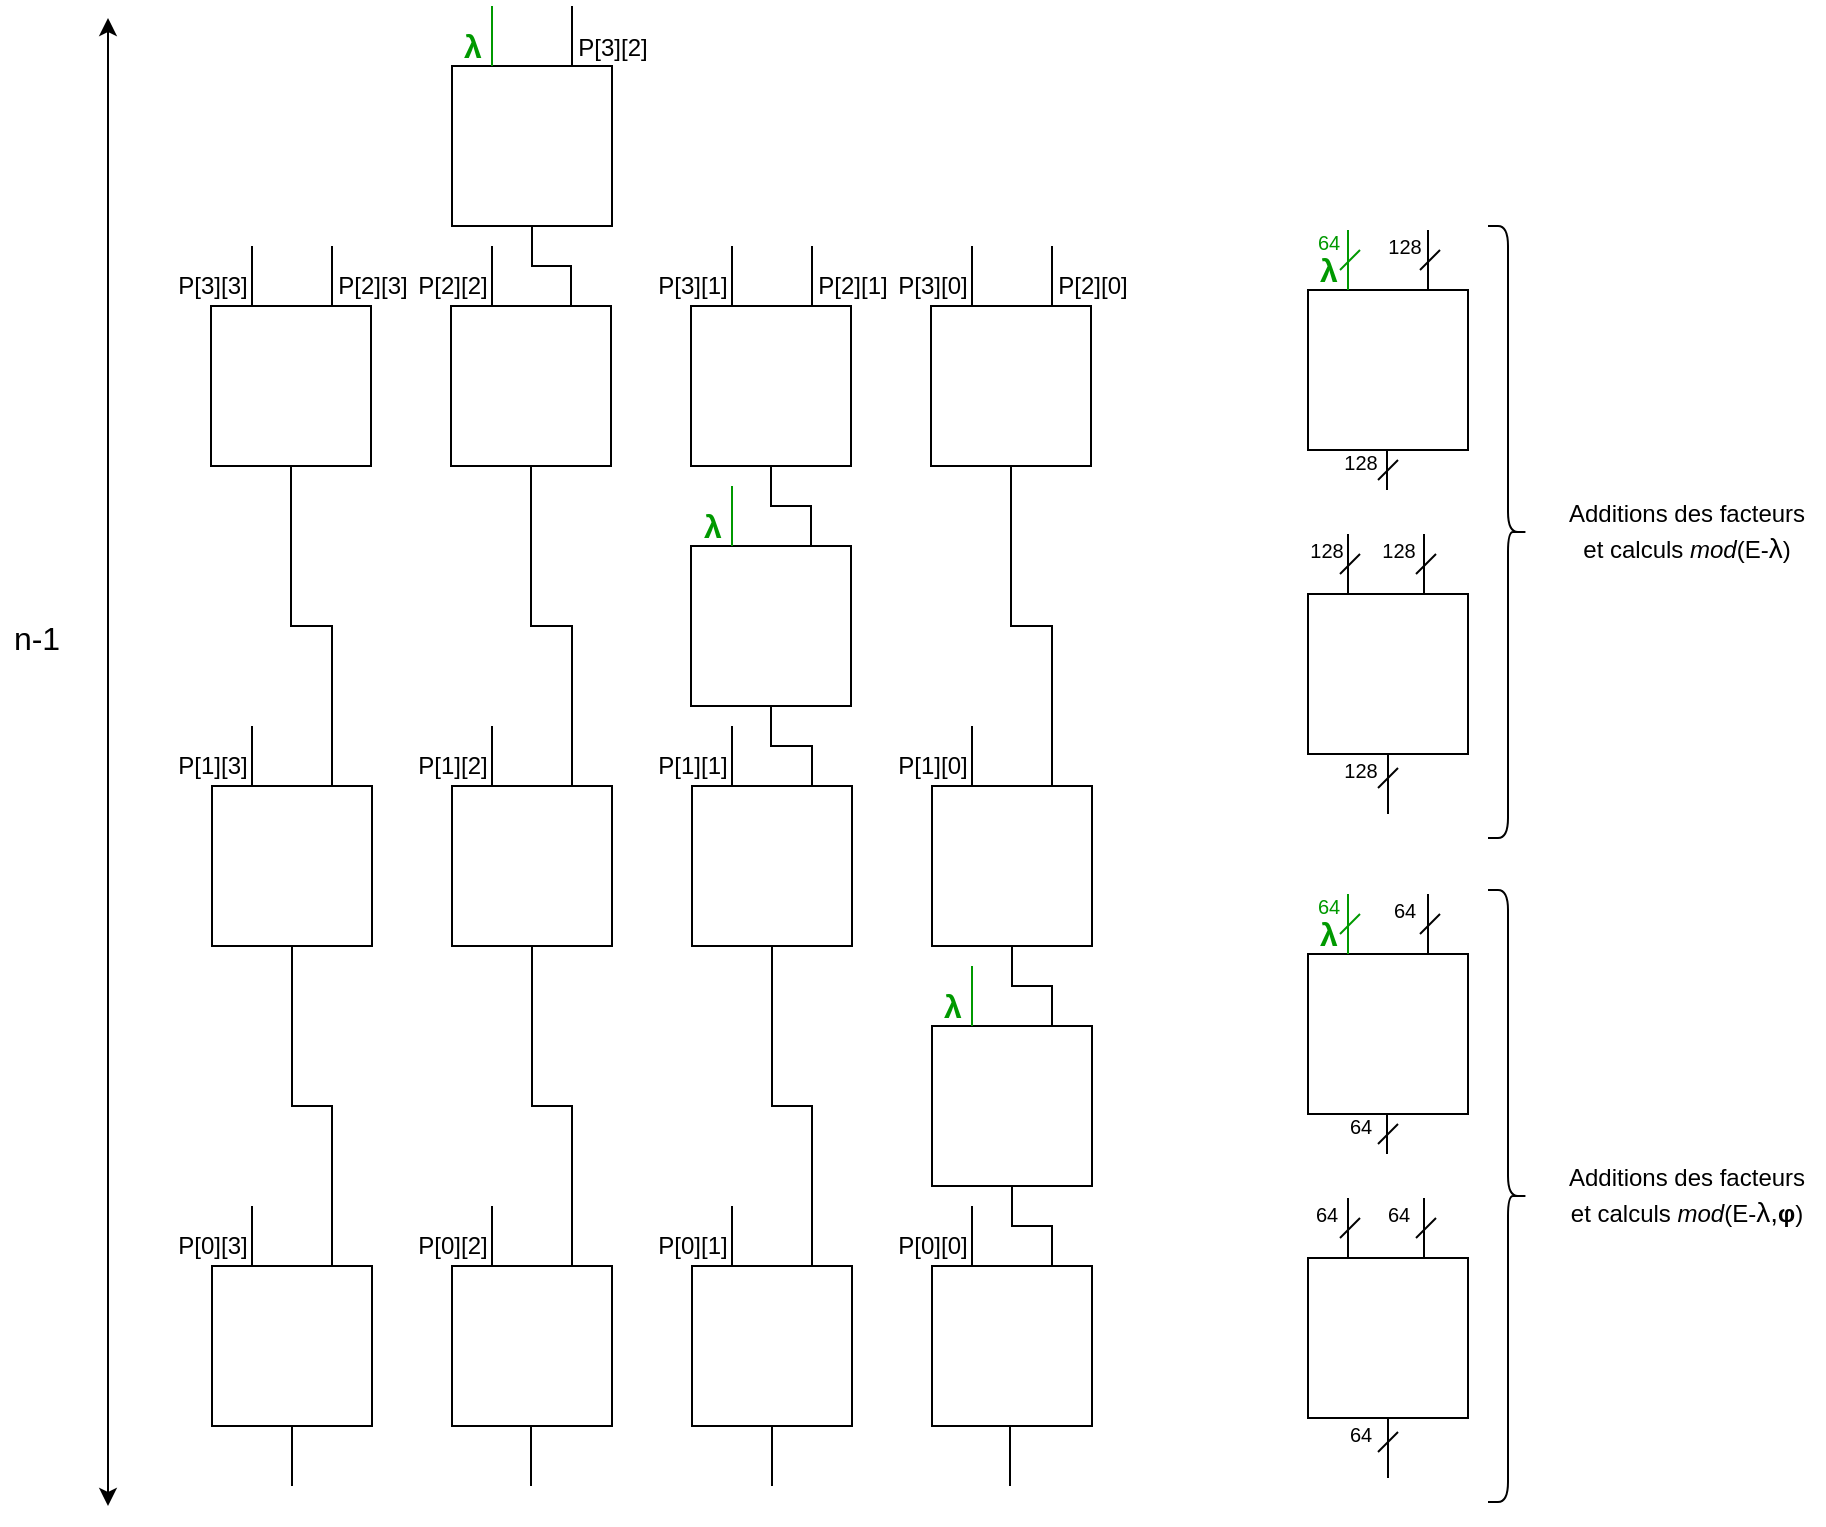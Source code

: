 <mxfile version="14.5.1" type="device"><diagram id="av5Ha-mon9Q_pLoylCA-" name="Page-1"><mxGraphModel dx="1422" dy="791" grid="1" gridSize="10" guides="1" tooltips="1" connect="1" arrows="1" fold="1" page="1" pageScale="1" pageWidth="1654" pageHeight="2336" math="0" shadow="0"><root><mxCell id="0"/><mxCell id="1" parent="0"/><mxCell id="rrMPpW5nwYs5AqvW_Qin-1" style="edgeStyle=orthogonalEdgeStyle;rounded=0;orthogonalLoop=1;jettySize=auto;html=1;exitX=0.5;exitY=1;exitDx=0;exitDy=0;entryX=0.75;entryY=0;entryDx=0;entryDy=0;endArrow=none;endFill=0;strokeColor=#000000;" edge="1" parent="1" source="rrMPpW5nwYs5AqvW_Qin-2" target="rrMPpW5nwYs5AqvW_Qin-10"><mxGeometry relative="1" as="geometry"/></mxCell><mxCell id="rrMPpW5nwYs5AqvW_Qin-2" value="" style="rounded=0;whiteSpace=wrap;html=1;" vertex="1" parent="1"><mxGeometry x="339.5" y="1200" width="80" height="80" as="geometry"/></mxCell><mxCell id="rrMPpW5nwYs5AqvW_Qin-3" style="edgeStyle=orthogonalEdgeStyle;rounded=0;orthogonalLoop=1;jettySize=auto;html=1;exitX=0.5;exitY=1;exitDx=0;exitDy=0;entryX=0.75;entryY=0;entryDx=0;entryDy=0;endArrow=none;endFill=0;strokeColor=#000000;" edge="1" parent="1" source="rrMPpW5nwYs5AqvW_Qin-4" target="rrMPpW5nwYs5AqvW_Qin-12"><mxGeometry relative="1" as="geometry"/></mxCell><mxCell id="rrMPpW5nwYs5AqvW_Qin-4" value="" style="rounded=0;whiteSpace=wrap;html=1;" vertex="1" parent="1"><mxGeometry x="459.5" y="1200" width="80" height="80" as="geometry"/></mxCell><mxCell id="rrMPpW5nwYs5AqvW_Qin-5" style="edgeStyle=orthogonalEdgeStyle;rounded=0;orthogonalLoop=1;jettySize=auto;html=1;exitX=0.5;exitY=1;exitDx=0;exitDy=0;entryX=0.75;entryY=0;entryDx=0;entryDy=0;endArrow=none;endFill=0;strokeColor=#000000;" edge="1" parent="1" source="rrMPpW5nwYs5AqvW_Qin-6" target="rrMPpW5nwYs5AqvW_Qin-25"><mxGeometry relative="1" as="geometry"/></mxCell><mxCell id="rrMPpW5nwYs5AqvW_Qin-6" value="" style="rounded=0;whiteSpace=wrap;html=1;" vertex="1" parent="1"><mxGeometry x="579.5" y="1200" width="80" height="80" as="geometry"/></mxCell><mxCell id="rrMPpW5nwYs5AqvW_Qin-7" style="edgeStyle=orthogonalEdgeStyle;rounded=0;orthogonalLoop=1;jettySize=auto;html=1;exitX=0.5;exitY=1;exitDx=0;exitDy=0;entryX=0.75;entryY=0;entryDx=0;entryDy=0;endArrow=none;endFill=0;strokeColor=#000000;" edge="1" parent="1" source="rrMPpW5nwYs5AqvW_Qin-8" target="rrMPpW5nwYs5AqvW_Qin-16"><mxGeometry relative="1" as="geometry"/></mxCell><mxCell id="rrMPpW5nwYs5AqvW_Qin-8" value="" style="rounded=0;whiteSpace=wrap;html=1;" vertex="1" parent="1"><mxGeometry x="699.5" y="1200" width="80" height="80" as="geometry"/></mxCell><mxCell id="rrMPpW5nwYs5AqvW_Qin-9" style="edgeStyle=orthogonalEdgeStyle;rounded=0;orthogonalLoop=1;jettySize=auto;html=1;exitX=0.5;exitY=1;exitDx=0;exitDy=0;entryX=0.75;entryY=0;entryDx=0;entryDy=0;endArrow=none;endFill=0;strokeColor=#000000;" edge="1" parent="1" source="rrMPpW5nwYs5AqvW_Qin-10" target="rrMPpW5nwYs5AqvW_Qin-18"><mxGeometry relative="1" as="geometry"/></mxCell><mxCell id="rrMPpW5nwYs5AqvW_Qin-10" value="" style="rounded=0;whiteSpace=wrap;html=1;" vertex="1" parent="1"><mxGeometry x="340" y="1440" width="80" height="80" as="geometry"/></mxCell><mxCell id="rrMPpW5nwYs5AqvW_Qin-11" style="edgeStyle=orthogonalEdgeStyle;rounded=0;orthogonalLoop=1;jettySize=auto;html=1;exitX=0.5;exitY=1;exitDx=0;exitDy=0;entryX=0.75;entryY=0;entryDx=0;entryDy=0;endArrow=none;endFill=0;strokeColor=#000000;" edge="1" parent="1" source="rrMPpW5nwYs5AqvW_Qin-12" target="rrMPpW5nwYs5AqvW_Qin-19"><mxGeometry relative="1" as="geometry"/></mxCell><mxCell id="rrMPpW5nwYs5AqvW_Qin-12" value="" style="rounded=0;whiteSpace=wrap;html=1;" vertex="1" parent="1"><mxGeometry x="460" y="1440" width="80" height="80" as="geometry"/></mxCell><mxCell id="rrMPpW5nwYs5AqvW_Qin-13" style="edgeStyle=orthogonalEdgeStyle;rounded=0;orthogonalLoop=1;jettySize=auto;html=1;exitX=0.5;exitY=1;exitDx=0;exitDy=0;entryX=0.75;entryY=0;entryDx=0;entryDy=0;endArrow=none;endFill=0;strokeColor=#000000;" edge="1" parent="1" source="rrMPpW5nwYs5AqvW_Qin-14" target="rrMPpW5nwYs5AqvW_Qin-20"><mxGeometry relative="1" as="geometry"/></mxCell><mxCell id="rrMPpW5nwYs5AqvW_Qin-14" value="" style="rounded=0;whiteSpace=wrap;html=1;" vertex="1" parent="1"><mxGeometry x="580" y="1440" width="80" height="80" as="geometry"/></mxCell><mxCell id="rrMPpW5nwYs5AqvW_Qin-15" style="edgeStyle=orthogonalEdgeStyle;rounded=0;orthogonalLoop=1;jettySize=auto;html=1;exitX=0.5;exitY=1;exitDx=0;exitDy=0;entryX=0.75;entryY=0;entryDx=0;entryDy=0;endArrow=none;endFill=0;strokeColor=#000000;" edge="1" parent="1" source="rrMPpW5nwYs5AqvW_Qin-16" target="rrMPpW5nwYs5AqvW_Qin-27"><mxGeometry relative="1" as="geometry"/></mxCell><mxCell id="rrMPpW5nwYs5AqvW_Qin-16" value="" style="rounded=0;whiteSpace=wrap;html=1;" vertex="1" parent="1"><mxGeometry x="700" y="1440" width="80" height="80" as="geometry"/></mxCell><mxCell id="rrMPpW5nwYs5AqvW_Qin-17" style="edgeStyle=orthogonalEdgeStyle;rounded=0;orthogonalLoop=1;jettySize=auto;html=1;exitX=0.5;exitY=1;exitDx=0;exitDy=0;endArrow=none;endFill=0;" edge="1" parent="1" source="rrMPpW5nwYs5AqvW_Qin-18"><mxGeometry relative="1" as="geometry"><mxPoint x="380" y="1790" as="targetPoint"/></mxGeometry></mxCell><mxCell id="rrMPpW5nwYs5AqvW_Qin-18" value="" style="rounded=0;whiteSpace=wrap;html=1;" vertex="1" parent="1"><mxGeometry x="340" y="1680" width="80" height="80" as="geometry"/></mxCell><mxCell id="rrMPpW5nwYs5AqvW_Qin-19" value="" style="rounded=0;whiteSpace=wrap;html=1;" vertex="1" parent="1"><mxGeometry x="460" y="1680" width="80" height="80" as="geometry"/></mxCell><mxCell id="rrMPpW5nwYs5AqvW_Qin-20" value="" style="rounded=0;whiteSpace=wrap;html=1;" vertex="1" parent="1"><mxGeometry x="580" y="1680" width="80" height="80" as="geometry"/></mxCell><mxCell id="rrMPpW5nwYs5AqvW_Qin-21" value="" style="rounded=0;whiteSpace=wrap;html=1;" vertex="1" parent="1"><mxGeometry x="700" y="1680" width="80" height="80" as="geometry"/></mxCell><mxCell id="rrMPpW5nwYs5AqvW_Qin-22" style="edgeStyle=orthogonalEdgeStyle;rounded=0;orthogonalLoop=1;jettySize=auto;html=1;exitX=0.5;exitY=1;exitDx=0;exitDy=0;entryX=0.75;entryY=0;entryDx=0;entryDy=0;endArrow=none;endFill=0;strokeColor=#000000;" edge="1" parent="1" source="rrMPpW5nwYs5AqvW_Qin-23" target="rrMPpW5nwYs5AqvW_Qin-4"><mxGeometry relative="1" as="geometry"/></mxCell><mxCell id="rrMPpW5nwYs5AqvW_Qin-23" value="" style="rounded=0;whiteSpace=wrap;html=1;" vertex="1" parent="1"><mxGeometry x="460" y="1080" width="80" height="80" as="geometry"/></mxCell><mxCell id="rrMPpW5nwYs5AqvW_Qin-24" style="edgeStyle=orthogonalEdgeStyle;rounded=0;orthogonalLoop=1;jettySize=auto;html=1;exitX=0.5;exitY=1;exitDx=0;exitDy=0;entryX=0.75;entryY=0;entryDx=0;entryDy=0;endArrow=none;endFill=0;strokeColor=#000000;" edge="1" parent="1" source="rrMPpW5nwYs5AqvW_Qin-25" target="rrMPpW5nwYs5AqvW_Qin-14"><mxGeometry relative="1" as="geometry"/></mxCell><mxCell id="rrMPpW5nwYs5AqvW_Qin-25" value="" style="rounded=0;whiteSpace=wrap;html=1;" vertex="1" parent="1"><mxGeometry x="579.5" y="1320" width="80" height="80" as="geometry"/></mxCell><mxCell id="rrMPpW5nwYs5AqvW_Qin-26" style="edgeStyle=orthogonalEdgeStyle;rounded=0;orthogonalLoop=1;jettySize=auto;html=1;exitX=0.5;exitY=1;exitDx=0;exitDy=0;entryX=0.75;entryY=0;entryDx=0;entryDy=0;endArrow=none;endFill=0;strokeColor=#000000;" edge="1" parent="1" source="rrMPpW5nwYs5AqvW_Qin-27" target="rrMPpW5nwYs5AqvW_Qin-21"><mxGeometry relative="1" as="geometry"/></mxCell><mxCell id="rrMPpW5nwYs5AqvW_Qin-27" value="" style="rounded=0;whiteSpace=wrap;html=1;" vertex="1" parent="1"><mxGeometry x="700" y="1560" width="80" height="80" as="geometry"/></mxCell><mxCell id="rrMPpW5nwYs5AqvW_Qin-28" value="" style="shape=image;html=1;verticalAlign=top;verticalLabelPosition=bottom;labelBackgroundColor=#ffffff;imageAspect=0;aspect=fixed;image=https://cdn4.iconfinder.com/data/icons/wirecons-free-vector-icons/32/add-128.png;strokeColor=#000000;" vertex="1" parent="1"><mxGeometry x="360" y="1220" width="40" height="40" as="geometry"/></mxCell><mxCell id="rrMPpW5nwYs5AqvW_Qin-29" value="" style="shape=image;html=1;verticalAlign=top;verticalLabelPosition=bottom;labelBackgroundColor=#ffffff;imageAspect=0;aspect=fixed;image=https://cdn4.iconfinder.com/data/icons/wirecons-free-vector-icons/32/add-128.png;strokeColor=#000000;" vertex="1" parent="1"><mxGeometry x="479.5" y="1220" width="40" height="40" as="geometry"/></mxCell><mxCell id="rrMPpW5nwYs5AqvW_Qin-30" value="" style="shape=image;html=1;verticalAlign=top;verticalLabelPosition=bottom;labelBackgroundColor=#ffffff;imageAspect=0;aspect=fixed;image=https://cdn4.iconfinder.com/data/icons/wirecons-free-vector-icons/32/add-128.png;strokeColor=#000000;" vertex="1" parent="1"><mxGeometry x="599.5" y="1220" width="40" height="40" as="geometry"/></mxCell><mxCell id="rrMPpW5nwYs5AqvW_Qin-31" value="" style="shape=image;html=1;verticalAlign=top;verticalLabelPosition=bottom;labelBackgroundColor=#ffffff;imageAspect=0;aspect=fixed;image=https://cdn4.iconfinder.com/data/icons/wirecons-free-vector-icons/32/add-128.png;strokeColor=#000000;" vertex="1" parent="1"><mxGeometry x="719.5" y="1220" width="40" height="40" as="geometry"/></mxCell><mxCell id="rrMPpW5nwYs5AqvW_Qin-32" value="" style="shape=image;html=1;verticalAlign=top;verticalLabelPosition=bottom;labelBackgroundColor=#ffffff;imageAspect=0;aspect=fixed;image=https://cdn4.iconfinder.com/data/icons/wirecons-free-vector-icons/32/add-128.png;strokeColor=#000000;" vertex="1" parent="1"><mxGeometry x="360.5" y="1460" width="40" height="40" as="geometry"/></mxCell><mxCell id="rrMPpW5nwYs5AqvW_Qin-33" value="" style="shape=image;html=1;verticalAlign=top;verticalLabelPosition=bottom;labelBackgroundColor=#ffffff;imageAspect=0;aspect=fixed;image=https://cdn4.iconfinder.com/data/icons/wirecons-free-vector-icons/32/add-128.png;strokeColor=#000000;" vertex="1" parent="1"><mxGeometry x="480" y="1460" width="40" height="40" as="geometry"/></mxCell><mxCell id="rrMPpW5nwYs5AqvW_Qin-34" value="" style="shape=image;html=1;verticalAlign=top;verticalLabelPosition=bottom;labelBackgroundColor=#ffffff;imageAspect=0;aspect=fixed;image=https://cdn4.iconfinder.com/data/icons/wirecons-free-vector-icons/32/add-128.png;strokeColor=#000000;" vertex="1" parent="1"><mxGeometry x="600" y="1460" width="40" height="40" as="geometry"/></mxCell><mxCell id="rrMPpW5nwYs5AqvW_Qin-35" value="" style="shape=image;html=1;verticalAlign=top;verticalLabelPosition=bottom;labelBackgroundColor=#ffffff;imageAspect=0;aspect=fixed;image=https://cdn4.iconfinder.com/data/icons/wirecons-free-vector-icons/32/add-128.png;strokeColor=#000000;" vertex="1" parent="1"><mxGeometry x="720" y="1460" width="40" height="40" as="geometry"/></mxCell><mxCell id="rrMPpW5nwYs5AqvW_Qin-36" value="" style="shape=image;html=1;verticalAlign=top;verticalLabelPosition=bottom;labelBackgroundColor=#ffffff;imageAspect=0;aspect=fixed;image=https://cdn4.iconfinder.com/data/icons/wirecons-free-vector-icons/32/add-128.png;strokeColor=#000000;" vertex="1" parent="1"><mxGeometry x="360" y="1700" width="40" height="40" as="geometry"/></mxCell><mxCell id="rrMPpW5nwYs5AqvW_Qin-37" value="" style="shape=image;html=1;verticalAlign=top;verticalLabelPosition=bottom;labelBackgroundColor=#ffffff;imageAspect=0;aspect=fixed;image=https://cdn4.iconfinder.com/data/icons/wirecons-free-vector-icons/32/add-128.png;strokeColor=#000000;" vertex="1" parent="1"><mxGeometry x="479.5" y="1700" width="40" height="40" as="geometry"/></mxCell><mxCell id="rrMPpW5nwYs5AqvW_Qin-38" value="" style="shape=image;html=1;verticalAlign=top;verticalLabelPosition=bottom;labelBackgroundColor=#ffffff;imageAspect=0;aspect=fixed;image=https://cdn4.iconfinder.com/data/icons/wirecons-free-vector-icons/32/add-128.png;strokeColor=#000000;" vertex="1" parent="1"><mxGeometry x="599.5" y="1700" width="40" height="40" as="geometry"/></mxCell><mxCell id="rrMPpW5nwYs5AqvW_Qin-39" value="" style="shape=image;html=1;verticalAlign=top;verticalLabelPosition=bottom;labelBackgroundColor=#ffffff;imageAspect=0;aspect=fixed;image=https://cdn4.iconfinder.com/data/icons/wirecons-free-vector-icons/32/add-128.png;strokeColor=#000000;" vertex="1" parent="1"><mxGeometry x="719.5" y="1700" width="40" height="40" as="geometry"/></mxCell><mxCell id="rrMPpW5nwYs5AqvW_Qin-40" value="" style="shape=image;html=1;verticalAlign=top;verticalLabelPosition=bottom;labelBackgroundColor=#ffffff;imageAspect=0;aspect=fixed;image=https://cdn2.iconfinder.com/data/icons/font-awesome/1792/asterisk-128.png;strokeColor=#000000;" vertex="1" parent="1"><mxGeometry x="480" y="1100" width="40" height="40" as="geometry"/></mxCell><mxCell id="rrMPpW5nwYs5AqvW_Qin-41" value="" style="shape=image;html=1;verticalAlign=top;verticalLabelPosition=bottom;labelBackgroundColor=#ffffff;imageAspect=0;aspect=fixed;image=https://cdn2.iconfinder.com/data/icons/font-awesome/1792/asterisk-128.png;strokeColor=#000000;" vertex="1" parent="1"><mxGeometry x="600" y="1340" width="40" height="40" as="geometry"/></mxCell><mxCell id="rrMPpW5nwYs5AqvW_Qin-42" value="" style="shape=image;html=1;verticalAlign=top;verticalLabelPosition=bottom;labelBackgroundColor=#ffffff;imageAspect=0;aspect=fixed;image=https://cdn2.iconfinder.com/data/icons/font-awesome/1792/asterisk-128.png;strokeColor=#000000;" vertex="1" parent="1"><mxGeometry x="720" y="1580" width="40" height="40" as="geometry"/></mxCell><mxCell id="rrMPpW5nwYs5AqvW_Qin-43" style="edgeStyle=orthogonalEdgeStyle;rounded=0;orthogonalLoop=1;jettySize=auto;html=1;exitX=0.5;exitY=0;exitDx=0;exitDy=0;endArrow=none;endFill=0;strokeColor=#000000;" edge="1" parent="1"><mxGeometry x="360" y="1170" as="geometry"><mxPoint x="360" y="1170" as="targetPoint"/><mxPoint x="360" y="1200" as="sourcePoint"/></mxGeometry></mxCell><mxCell id="rrMPpW5nwYs5AqvW_Qin-44" style="edgeStyle=orthogonalEdgeStyle;rounded=0;orthogonalLoop=1;jettySize=auto;html=1;exitX=0.5;exitY=0;exitDx=0;exitDy=0;endArrow=none;endFill=0;strokeColor=#000000;" edge="1" parent="1"><mxGeometry x="360" y="1170" as="geometry"><mxPoint x="480" y="1170" as="targetPoint"/><mxPoint x="480" y="1200" as="sourcePoint"/></mxGeometry></mxCell><mxCell id="rrMPpW5nwYs5AqvW_Qin-45" style="edgeStyle=orthogonalEdgeStyle;rounded=0;orthogonalLoop=1;jettySize=auto;html=1;exitX=0.5;exitY=0;exitDx=0;exitDy=0;endArrow=none;endFill=0;strokeColor=#000000;" edge="1" parent="1"><mxGeometry x="360" y="1170" as="geometry"><mxPoint x="600" y="1170" as="targetPoint"/><mxPoint x="600" y="1200" as="sourcePoint"/></mxGeometry></mxCell><mxCell id="rrMPpW5nwYs5AqvW_Qin-46" style="edgeStyle=orthogonalEdgeStyle;rounded=0;orthogonalLoop=1;jettySize=auto;html=1;exitX=0.5;exitY=0;exitDx=0;exitDy=0;endArrow=none;endFill=0;strokeColor=#000000;" edge="1" parent="1"><mxGeometry x="360" y="1170" as="geometry"><mxPoint x="720" y="1170" as="targetPoint"/><mxPoint x="720" y="1200" as="sourcePoint"/></mxGeometry></mxCell><mxCell id="rrMPpW5nwYs5AqvW_Qin-47" style="edgeStyle=orthogonalEdgeStyle;rounded=0;orthogonalLoop=1;jettySize=auto;html=1;exitX=0.5;exitY=0;exitDx=0;exitDy=0;endArrow=none;endFill=0;strokeColor=#009900;" edge="1" parent="1"><mxGeometry x="240" y="1050" as="geometry"><mxPoint x="480" y="1050" as="targetPoint"/><mxPoint x="480" y="1080" as="sourcePoint"/></mxGeometry></mxCell><mxCell id="rrMPpW5nwYs5AqvW_Qin-48" style="edgeStyle=orthogonalEdgeStyle;rounded=0;orthogonalLoop=1;jettySize=auto;html=1;exitX=0.5;exitY=0;exitDx=0;exitDy=0;endArrow=none;endFill=0;strokeColor=#000000;" edge="1" parent="1"><mxGeometry x="280" y="1050" as="geometry"><mxPoint x="520" y="1050" as="targetPoint"/><mxPoint x="520" y="1080" as="sourcePoint"/></mxGeometry></mxCell><mxCell id="rrMPpW5nwYs5AqvW_Qin-49" value="&lt;font style=&quot;font-size: 14px&quot;&gt;&lt;font size=&quot;1&quot;&gt;&lt;span style=&quot;font-size: 12px&quot;&gt;P[3][2]&lt;/span&gt;&lt;/font&gt;&lt;b&gt;&lt;br&gt;&lt;/b&gt;&lt;/font&gt;" style="text;html=1;align=center;verticalAlign=middle;resizable=0;points=[];autosize=1;" vertex="1" parent="1"><mxGeometry x="515" y="1060" width="50" height="20" as="geometry"/></mxCell><mxCell id="rrMPpW5nwYs5AqvW_Qin-50" style="edgeStyle=orthogonalEdgeStyle;rounded=0;orthogonalLoop=1;jettySize=auto;html=1;exitX=0.5;exitY=0;exitDx=0;exitDy=0;endArrow=none;endFill=0;strokeColor=#000000;" edge="1" parent="1"><mxGeometry x="400" y="1170" as="geometry"><mxPoint x="760" y="1170" as="targetPoint"/><mxPoint x="760" y="1200" as="sourcePoint"/></mxGeometry></mxCell><mxCell id="rrMPpW5nwYs5AqvW_Qin-51" style="edgeStyle=orthogonalEdgeStyle;rounded=0;orthogonalLoop=1;jettySize=auto;html=1;exitX=0.5;exitY=0;exitDx=0;exitDy=0;endArrow=none;endFill=0;strokeColor=#000000;" edge="1" parent="1"><mxGeometry x="280" y="1170" as="geometry"><mxPoint x="640" y="1170" as="targetPoint"/><mxPoint x="640" y="1200" as="sourcePoint"/></mxGeometry></mxCell><mxCell id="rrMPpW5nwYs5AqvW_Qin-52" style="edgeStyle=orthogonalEdgeStyle;rounded=0;orthogonalLoop=1;jettySize=auto;html=1;exitX=0.5;exitY=0;exitDx=0;exitDy=0;endArrow=none;endFill=0;strokeColor=#000000;" edge="1" parent="1"><mxGeometry x="40" y="1170" as="geometry"><mxPoint x="400" y="1170" as="targetPoint"/><mxPoint x="400" y="1200" as="sourcePoint"/></mxGeometry></mxCell><mxCell id="rrMPpW5nwYs5AqvW_Qin-53" value="&lt;font style=&quot;font-size: 12px&quot;&gt;&lt;span&gt;P[1][2]&lt;/span&gt;&lt;b&gt;&lt;br&gt;&lt;/b&gt;&lt;/font&gt;" style="text;html=1;align=center;verticalAlign=middle;resizable=0;points=[];autosize=1;" vertex="1" parent="1"><mxGeometry x="435" y="1420" width="50" height="20" as="geometry"/></mxCell><mxCell id="rrMPpW5nwYs5AqvW_Qin-54" value="&lt;font style=&quot;font-size: 12px&quot;&gt;&lt;span&gt;P[2][3]&lt;/span&gt;&lt;b&gt;&lt;br&gt;&lt;/b&gt;&lt;/font&gt;" style="text;html=1;align=center;verticalAlign=middle;resizable=0;points=[];autosize=1;" vertex="1" parent="1"><mxGeometry x="395" y="1180" width="50" height="20" as="geometry"/></mxCell><mxCell id="rrMPpW5nwYs5AqvW_Qin-55" value="&lt;font style=&quot;font-size: 12px&quot;&gt;&lt;span&gt;P[3][3]&lt;/span&gt;&lt;b&gt;&lt;br&gt;&lt;/b&gt;&lt;/font&gt;" style="text;html=1;align=center;verticalAlign=middle;resizable=0;points=[];autosize=1;" vertex="1" parent="1"><mxGeometry x="315" y="1180" width="50" height="20" as="geometry"/></mxCell><mxCell id="rrMPpW5nwYs5AqvW_Qin-56" value="&lt;font style=&quot;font-size: 12px&quot;&gt;&lt;span&gt;P[3][1]&lt;/span&gt;&lt;b&gt;&lt;br&gt;&lt;/b&gt;&lt;/font&gt;" style="text;html=1;align=center;verticalAlign=middle;resizable=0;points=[];autosize=1;" vertex="1" parent="1"><mxGeometry x="554.5" y="1180" width="50" height="20" as="geometry"/></mxCell><mxCell id="rrMPpW5nwYs5AqvW_Qin-57" value="&lt;font style=&quot;font-size: 12px&quot;&gt;&lt;span&gt;P[2][1]&lt;/span&gt;&lt;b&gt;&lt;br&gt;&lt;/b&gt;&lt;/font&gt;" style="text;html=1;align=center;verticalAlign=middle;resizable=0;points=[];autosize=1;" vertex="1" parent="1"><mxGeometry x="634.5" y="1180" width="50" height="20" as="geometry"/></mxCell><mxCell id="rrMPpW5nwYs5AqvW_Qin-58" value="&lt;font style=&quot;font-size: 12px&quot;&gt;&lt;span&gt;P[3][0]&lt;/span&gt;&lt;b&gt;&lt;br&gt;&lt;/b&gt;&lt;/font&gt;" style="text;html=1;align=center;verticalAlign=middle;resizable=0;points=[];autosize=1;" vertex="1" parent="1"><mxGeometry x="675" y="1180" width="50" height="20" as="geometry"/></mxCell><mxCell id="rrMPpW5nwYs5AqvW_Qin-59" value="&lt;font style=&quot;font-size: 12px&quot;&gt;&lt;span&gt;P[2][0]&lt;/span&gt;&lt;b&gt;&lt;br&gt;&lt;/b&gt;&lt;/font&gt;" style="text;html=1;align=center;verticalAlign=middle;resizable=0;points=[];autosize=1;" vertex="1" parent="1"><mxGeometry x="755" y="1180" width="50" height="20" as="geometry"/></mxCell><mxCell id="rrMPpW5nwYs5AqvW_Qin-60" value="&lt;font style=&quot;font-size: 12px&quot;&gt;&lt;span&gt;P[1][3]&lt;/span&gt;&lt;b&gt;&lt;br&gt;&lt;/b&gt;&lt;/font&gt;" style="text;html=1;align=center;verticalAlign=middle;resizable=0;points=[];autosize=1;" vertex="1" parent="1"><mxGeometry x="315" y="1420" width="50" height="20" as="geometry"/></mxCell><mxCell id="rrMPpW5nwYs5AqvW_Qin-61" value="&lt;font style=&quot;font-size: 12px&quot;&gt;&lt;span&gt;P[1][1]&lt;/span&gt;&lt;b&gt;&lt;br&gt;&lt;/b&gt;&lt;/font&gt;" style="text;html=1;align=center;verticalAlign=middle;resizable=0;points=[];autosize=1;" vertex="1" parent="1"><mxGeometry x="554.5" y="1420" width="50" height="20" as="geometry"/></mxCell><mxCell id="rrMPpW5nwYs5AqvW_Qin-62" value="&lt;font style=&quot;font-size: 12px&quot;&gt;&lt;span&gt;P[1][0]&lt;/span&gt;&lt;b&gt;&lt;br&gt;&lt;/b&gt;&lt;/font&gt;" style="text;html=1;align=center;verticalAlign=middle;resizable=0;points=[];autosize=1;" vertex="1" parent="1"><mxGeometry x="675" y="1420" width="50" height="20" as="geometry"/></mxCell><mxCell id="rrMPpW5nwYs5AqvW_Qin-63" style="edgeStyle=orthogonalEdgeStyle;rounded=0;orthogonalLoop=1;jettySize=auto;html=1;exitX=0.5;exitY=0;exitDx=0;exitDy=0;endArrow=none;endFill=0;strokeColor=#000000;" edge="1" parent="1"><mxGeometry x="360" y="1410" as="geometry"><mxPoint x="360" y="1410" as="targetPoint"/><mxPoint x="360" y="1440" as="sourcePoint"/></mxGeometry></mxCell><mxCell id="rrMPpW5nwYs5AqvW_Qin-64" style="edgeStyle=orthogonalEdgeStyle;rounded=0;orthogonalLoop=1;jettySize=auto;html=1;exitX=0.5;exitY=0;exitDx=0;exitDy=0;endArrow=none;endFill=0;strokeColor=#000000;" edge="1" parent="1"><mxGeometry x="360" y="1410" as="geometry"><mxPoint x="480" y="1410" as="targetPoint"/><mxPoint x="480" y="1440" as="sourcePoint"/></mxGeometry></mxCell><mxCell id="rrMPpW5nwYs5AqvW_Qin-65" style="edgeStyle=orthogonalEdgeStyle;rounded=0;orthogonalLoop=1;jettySize=auto;html=1;exitX=0.5;exitY=0;exitDx=0;exitDy=0;endArrow=none;endFill=0;strokeColor=#000000;" edge="1" parent="1"><mxGeometry x="360" y="1410" as="geometry"><mxPoint x="600" y="1410" as="targetPoint"/><mxPoint x="600" y="1440" as="sourcePoint"/></mxGeometry></mxCell><mxCell id="rrMPpW5nwYs5AqvW_Qin-66" style="edgeStyle=orthogonalEdgeStyle;rounded=0;orthogonalLoop=1;jettySize=auto;html=1;exitX=0.5;exitY=0;exitDx=0;exitDy=0;endArrow=none;endFill=0;strokeColor=#000000;" edge="1" parent="1"><mxGeometry x="360" y="1410" as="geometry"><mxPoint x="720" y="1410" as="targetPoint"/><mxPoint x="720" y="1440" as="sourcePoint"/></mxGeometry></mxCell><mxCell id="rrMPpW5nwYs5AqvW_Qin-67" value="&lt;font style=&quot;font-size: 12px&quot;&gt;&lt;span&gt;P[0][2]&lt;/span&gt;&lt;b&gt;&lt;br&gt;&lt;/b&gt;&lt;/font&gt;" style="text;html=1;align=center;verticalAlign=middle;resizable=0;points=[];autosize=1;" vertex="1" parent="1"><mxGeometry x="435" y="1660" width="50" height="20" as="geometry"/></mxCell><mxCell id="rrMPpW5nwYs5AqvW_Qin-68" value="&lt;font style=&quot;font-size: 12px&quot;&gt;&lt;span&gt;P[0][3]&lt;/span&gt;&lt;b&gt;&lt;br&gt;&lt;/b&gt;&lt;/font&gt;" style="text;html=1;align=center;verticalAlign=middle;resizable=0;points=[];autosize=1;" vertex="1" parent="1"><mxGeometry x="315" y="1660" width="50" height="20" as="geometry"/></mxCell><mxCell id="rrMPpW5nwYs5AqvW_Qin-69" value="&lt;font style=&quot;font-size: 12px&quot;&gt;&lt;span&gt;P[0][1]&lt;/span&gt;&lt;b&gt;&lt;br&gt;&lt;/b&gt;&lt;/font&gt;" style="text;html=1;align=center;verticalAlign=middle;resizable=0;points=[];autosize=1;" vertex="1" parent="1"><mxGeometry x="554.5" y="1660" width="50" height="20" as="geometry"/></mxCell><mxCell id="rrMPpW5nwYs5AqvW_Qin-70" value="&lt;font style=&quot;font-size: 12px&quot;&gt;&lt;span&gt;P[0][0]&lt;/span&gt;&lt;b&gt;&lt;br&gt;&lt;/b&gt;&lt;/font&gt;" style="text;html=1;align=center;verticalAlign=middle;resizable=0;points=[];autosize=1;" vertex="1" parent="1"><mxGeometry x="675" y="1660" width="50" height="20" as="geometry"/></mxCell><mxCell id="rrMPpW5nwYs5AqvW_Qin-71" style="edgeStyle=orthogonalEdgeStyle;rounded=0;orthogonalLoop=1;jettySize=auto;html=1;exitX=0.5;exitY=0;exitDx=0;exitDy=0;endArrow=none;endFill=0;strokeColor=#000000;" edge="1" parent="1"><mxGeometry x="360" y="1650" as="geometry"><mxPoint x="360" y="1650" as="targetPoint"/><mxPoint x="360" y="1680" as="sourcePoint"/></mxGeometry></mxCell><mxCell id="rrMPpW5nwYs5AqvW_Qin-72" style="edgeStyle=orthogonalEdgeStyle;rounded=0;orthogonalLoop=1;jettySize=auto;html=1;exitX=0.5;exitY=0;exitDx=0;exitDy=0;endArrow=none;endFill=0;strokeColor=#000000;" edge="1" parent="1"><mxGeometry x="360" y="1650" as="geometry"><mxPoint x="480" y="1650" as="targetPoint"/><mxPoint x="480" y="1680" as="sourcePoint"/></mxGeometry></mxCell><mxCell id="rrMPpW5nwYs5AqvW_Qin-73" style="edgeStyle=orthogonalEdgeStyle;rounded=0;orthogonalLoop=1;jettySize=auto;html=1;exitX=0.5;exitY=0;exitDx=0;exitDy=0;endArrow=none;endFill=0;strokeColor=#000000;" edge="1" parent="1"><mxGeometry x="360" y="1650" as="geometry"><mxPoint x="600" y="1650" as="targetPoint"/><mxPoint x="600" y="1680" as="sourcePoint"/></mxGeometry></mxCell><mxCell id="rrMPpW5nwYs5AqvW_Qin-74" style="edgeStyle=orthogonalEdgeStyle;rounded=0;orthogonalLoop=1;jettySize=auto;html=1;exitX=0.5;exitY=0;exitDx=0;exitDy=0;endArrow=none;endFill=0;strokeColor=#000000;" edge="1" parent="1"><mxGeometry x="360" y="1650" as="geometry"><mxPoint x="720" y="1650" as="targetPoint"/><mxPoint x="720" y="1680" as="sourcePoint"/></mxGeometry></mxCell><mxCell id="rrMPpW5nwYs5AqvW_Qin-75" value="&lt;font style=&quot;font-size: 12px&quot;&gt;&lt;span&gt;P[2][2]&lt;/span&gt;&lt;b&gt;&lt;br&gt;&lt;/b&gt;&lt;/font&gt;" style="text;html=1;align=center;verticalAlign=middle;resizable=0;points=[];autosize=1;" vertex="1" parent="1"><mxGeometry x="435" y="1180" width="50" height="20" as="geometry"/></mxCell><mxCell id="rrMPpW5nwYs5AqvW_Qin-76" value="&lt;font style=&quot;font-size: 16px&quot; color=&quot;#009900&quot;&gt;&lt;b&gt;&lt;font style=&quot;font-size: 16px&quot;&gt;&lt;span&gt;λ&lt;/span&gt;&lt;/font&gt;&lt;/b&gt;&lt;/font&gt;" style="text;html=1;align=center;verticalAlign=middle;resizable=0;points=[];autosize=1;" vertex="1" parent="1"><mxGeometry x="460" y="1060" width="20" height="20" as="geometry"/></mxCell><mxCell id="rrMPpW5nwYs5AqvW_Qin-77" style="edgeStyle=orthogonalEdgeStyle;rounded=0;orthogonalLoop=1;jettySize=auto;html=1;exitX=0.5;exitY=0;exitDx=0;exitDy=0;endArrow=none;endFill=0;strokeColor=#009900;" edge="1" parent="1"><mxGeometry x="360" y="1290" as="geometry"><mxPoint x="600" y="1290" as="targetPoint"/><mxPoint x="600" y="1320" as="sourcePoint"/></mxGeometry></mxCell><mxCell id="rrMPpW5nwYs5AqvW_Qin-78" value="&lt;font style=&quot;font-size: 16px&quot; color=&quot;#009900&quot;&gt;&lt;b&gt;&lt;font style=&quot;font-size: 16px&quot;&gt;&lt;span&gt;λ&lt;/span&gt;&lt;/font&gt;&lt;/b&gt;&lt;/font&gt;" style="text;html=1;align=center;verticalAlign=middle;resizable=0;points=[];autosize=1;" vertex="1" parent="1"><mxGeometry x="580" y="1300" width="20" height="20" as="geometry"/></mxCell><mxCell id="rrMPpW5nwYs5AqvW_Qin-79" style="edgeStyle=orthogonalEdgeStyle;rounded=0;orthogonalLoop=1;jettySize=auto;html=1;exitX=0.5;exitY=0;exitDx=0;exitDy=0;endArrow=none;endFill=0;strokeColor=#009900;" edge="1" parent="1"><mxGeometry x="480" y="1530" as="geometry"><mxPoint x="720" y="1530" as="targetPoint"/><mxPoint x="720" y="1560" as="sourcePoint"/></mxGeometry></mxCell><mxCell id="rrMPpW5nwYs5AqvW_Qin-80" value="&lt;font style=&quot;font-size: 16px&quot; color=&quot;#009900&quot;&gt;&lt;b&gt;&lt;font style=&quot;font-size: 16px&quot;&gt;&lt;span&gt;λ&lt;/span&gt;&lt;/font&gt;&lt;/b&gt;&lt;/font&gt;" style="text;html=1;align=center;verticalAlign=middle;resizable=0;points=[];autosize=1;" vertex="1" parent="1"><mxGeometry x="700" y="1540" width="20" height="20" as="geometry"/></mxCell><mxCell id="rrMPpW5nwYs5AqvW_Qin-81" style="edgeStyle=orthogonalEdgeStyle;rounded=0;orthogonalLoop=1;jettySize=auto;html=1;exitX=0.5;exitY=1;exitDx=0;exitDy=0;endArrow=none;endFill=0;" edge="1" parent="1"><mxGeometry relative="1" as="geometry"><mxPoint x="499.5" y="1790" as="targetPoint"/><mxPoint x="499.5" y="1760" as="sourcePoint"/></mxGeometry></mxCell><mxCell id="rrMPpW5nwYs5AqvW_Qin-82" style="edgeStyle=orthogonalEdgeStyle;rounded=0;orthogonalLoop=1;jettySize=auto;html=1;exitX=0.5;exitY=1;exitDx=0;exitDy=0;endArrow=none;endFill=0;" edge="1" parent="1"><mxGeometry relative="1" as="geometry"><mxPoint x="620" y="1790" as="targetPoint"/><mxPoint x="620" y="1760" as="sourcePoint"/></mxGeometry></mxCell><mxCell id="rrMPpW5nwYs5AqvW_Qin-83" style="edgeStyle=orthogonalEdgeStyle;rounded=0;orthogonalLoop=1;jettySize=auto;html=1;exitX=0.5;exitY=1;exitDx=0;exitDy=0;endArrow=none;endFill=0;" edge="1" parent="1"><mxGeometry relative="1" as="geometry"><mxPoint x="739" y="1790" as="targetPoint"/><mxPoint x="739" y="1760" as="sourcePoint"/></mxGeometry></mxCell><mxCell id="rrMPpW5nwYs5AqvW_Qin-84" style="edgeStyle=orthogonalEdgeStyle;rounded=0;orthogonalLoop=1;jettySize=auto;html=1;exitX=0.75;exitY=0;exitDx=0;exitDy=0;endArrow=none;endFill=0;strokeColor=#000000;" edge="1" parent="1" source="rrMPpW5nwYs5AqvW_Qin-85"><mxGeometry relative="1" as="geometry"><mxPoint x="948" y="1162" as="targetPoint"/></mxGeometry></mxCell><mxCell id="rrMPpW5nwYs5AqvW_Qin-85" value="" style="rounded=0;whiteSpace=wrap;html=1;" vertex="1" parent="1"><mxGeometry x="888" y="1192" width="80" height="80" as="geometry"/></mxCell><mxCell id="rrMPpW5nwYs5AqvW_Qin-86" style="edgeStyle=orthogonalEdgeStyle;rounded=0;orthogonalLoop=1;jettySize=auto;html=1;exitX=0.25;exitY=1;exitDx=0;exitDy=0;endArrow=none;endFill=0;strokeColor=#009900;" edge="1" parent="1"><mxGeometry relative="1" as="geometry"><mxPoint x="908" y="1192" as="targetPoint"/><mxPoint x="908" y="1162" as="sourcePoint"/></mxGeometry></mxCell><mxCell id="rrMPpW5nwYs5AqvW_Qin-87" style="edgeStyle=orthogonalEdgeStyle;rounded=0;orthogonalLoop=1;jettySize=auto;html=1;exitX=0.5;exitY=1;exitDx=0;exitDy=0;endArrow=none;endFill=0;strokeColor=#000000;" edge="1" parent="1"><mxGeometry x="567.5" y="1272" as="geometry"><mxPoint x="927.5" y="1292" as="targetPoint"/><mxPoint x="927.5" y="1272" as="sourcePoint"/></mxGeometry></mxCell><mxCell id="rrMPpW5nwYs5AqvW_Qin-88" value="" style="shape=image;html=1;verticalAlign=top;verticalLabelPosition=bottom;labelBackgroundColor=#ffffff;imageAspect=0;aspect=fixed;image=https://cdn2.iconfinder.com/data/icons/font-awesome/1792/asterisk-128.png;strokeColor=#000000;" vertex="1" parent="1"><mxGeometry x="907.5" y="1212" width="40" height="40" as="geometry"/></mxCell><mxCell id="rrMPpW5nwYs5AqvW_Qin-89" value="" style="endArrow=none;html=1;strokeColor=#009900;" edge="1" parent="1"><mxGeometry width="50" height="50" relative="1" as="geometry"><mxPoint x="904" y="1182" as="sourcePoint"/><mxPoint x="914" y="1172" as="targetPoint"/></mxGeometry></mxCell><mxCell id="rrMPpW5nwYs5AqvW_Qin-90" value="" style="endArrow=none;html=1;strokeColor=#000000;" edge="1" parent="1"><mxGeometry width="50" height="50" relative="1" as="geometry"><mxPoint x="944" y="1182" as="sourcePoint"/><mxPoint x="954" y="1172" as="targetPoint"/></mxGeometry></mxCell><mxCell id="rrMPpW5nwYs5AqvW_Qin-91" value="" style="endArrow=none;html=1;strokeColor=#000000;" edge="1" parent="1"><mxGeometry width="50" height="50" relative="1" as="geometry"><mxPoint x="923" y="1287" as="sourcePoint"/><mxPoint x="933" y="1277" as="targetPoint"/></mxGeometry></mxCell><mxCell id="rrMPpW5nwYs5AqvW_Qin-92" value="&lt;font style=&quot;font-size: 10px&quot; color=&quot;#009900&quot;&gt;64&lt;/font&gt;" style="text;html=1;align=center;verticalAlign=middle;resizable=0;points=[];autosize=1;" vertex="1" parent="1"><mxGeometry x="883" y="1156" width="30" height="24" as="geometry"/></mxCell><mxCell id="rrMPpW5nwYs5AqvW_Qin-93" value="&lt;font style=&quot;font-size: 10px&quot;&gt;128&lt;/font&gt;" style="text;html=1;align=center;verticalAlign=middle;resizable=0;points=[];autosize=1;" vertex="1" parent="1"><mxGeometry x="918" y="1158" width="36" height="24" as="geometry"/></mxCell><mxCell id="rrMPpW5nwYs5AqvW_Qin-94" value="&lt;font style=&quot;font-size: 10px&quot;&gt;128&lt;/font&gt;" style="text;html=1;align=center;verticalAlign=middle;resizable=0;points=[];autosize=1;" vertex="1" parent="1"><mxGeometry x="896" y="1266" width="36" height="24" as="geometry"/></mxCell><mxCell id="rrMPpW5nwYs5AqvW_Qin-95" style="edgeStyle=orthogonalEdgeStyle;rounded=0;orthogonalLoop=1;jettySize=auto;html=1;exitX=0.5;exitY=1;exitDx=0;exitDy=0;endArrow=none;endFill=0;" edge="1" parent="1" source="rrMPpW5nwYs5AqvW_Qin-96"><mxGeometry relative="1" as="geometry"><mxPoint x="928" y="1454" as="targetPoint"/></mxGeometry></mxCell><mxCell id="rrMPpW5nwYs5AqvW_Qin-96" value="" style="rounded=0;whiteSpace=wrap;html=1;" vertex="1" parent="1"><mxGeometry x="888" y="1344" width="80" height="80" as="geometry"/></mxCell><mxCell id="rrMPpW5nwYs5AqvW_Qin-97" value="" style="shape=image;html=1;verticalAlign=top;verticalLabelPosition=bottom;labelBackgroundColor=#ffffff;imageAspect=0;aspect=fixed;image=https://cdn4.iconfinder.com/data/icons/wirecons-free-vector-icons/32/add-128.png;strokeColor=#000000;" vertex="1" parent="1"><mxGeometry x="908" y="1364" width="40" height="40" as="geometry"/></mxCell><mxCell id="rrMPpW5nwYs5AqvW_Qin-98" style="edgeStyle=orthogonalEdgeStyle;rounded=0;orthogonalLoop=1;jettySize=auto;html=1;exitX=0.5;exitY=0;exitDx=0;exitDy=0;endArrow=none;endFill=0;strokeColor=#000000;" edge="1" parent="1"><mxGeometry x="908" y="1314" as="geometry"><mxPoint x="908" y="1314" as="targetPoint"/><mxPoint x="908" y="1344" as="sourcePoint"/></mxGeometry></mxCell><mxCell id="rrMPpW5nwYs5AqvW_Qin-99" style="edgeStyle=orthogonalEdgeStyle;rounded=0;orthogonalLoop=1;jettySize=auto;html=1;exitX=0.75;exitY=0;exitDx=0;exitDy=0;endArrow=none;endFill=0;strokeColor=#000000;" edge="1" parent="1"><mxGeometry relative="1" as="geometry"><mxPoint x="946" y="1314" as="targetPoint"/><mxPoint x="946" y="1344" as="sourcePoint"/></mxGeometry></mxCell><mxCell id="rrMPpW5nwYs5AqvW_Qin-100" value="" style="endArrow=none;html=1;strokeColor=#000000;" edge="1" parent="1"><mxGeometry width="50" height="50" relative="1" as="geometry"><mxPoint x="942" y="1334" as="sourcePoint"/><mxPoint x="952" y="1324" as="targetPoint"/></mxGeometry></mxCell><mxCell id="rrMPpW5nwYs5AqvW_Qin-101" value="&lt;font style=&quot;font-size: 10px&quot;&gt;128&lt;/font&gt;" style="text;html=1;align=center;verticalAlign=middle;resizable=0;points=[];autosize=1;" vertex="1" parent="1"><mxGeometry x="915" y="1310" width="36" height="24" as="geometry"/></mxCell><mxCell id="rrMPpW5nwYs5AqvW_Qin-102" value="" style="endArrow=none;html=1;strokeColor=#000000;" edge="1" parent="1"><mxGeometry width="50" height="50" relative="1" as="geometry"><mxPoint x="923" y="1441" as="sourcePoint"/><mxPoint x="933" y="1431" as="targetPoint"/></mxGeometry></mxCell><mxCell id="rrMPpW5nwYs5AqvW_Qin-103" value="&lt;font style=&quot;font-size: 10px&quot;&gt;128&lt;/font&gt;" style="text;html=1;align=center;verticalAlign=middle;resizable=0;points=[];autosize=1;" vertex="1" parent="1"><mxGeometry x="896" y="1420" width="36" height="24" as="geometry"/></mxCell><mxCell id="rrMPpW5nwYs5AqvW_Qin-104" value="" style="endArrow=none;html=1;strokeColor=#000000;" edge="1" parent="1"><mxGeometry width="50" height="50" relative="1" as="geometry"><mxPoint x="904" y="1334" as="sourcePoint"/><mxPoint x="914" y="1324" as="targetPoint"/></mxGeometry></mxCell><mxCell id="rrMPpW5nwYs5AqvW_Qin-105" value="&lt;font style=&quot;font-size: 10px&quot;&gt;128&lt;/font&gt;" style="text;html=1;align=center;verticalAlign=middle;resizable=0;points=[];autosize=1;" vertex="1" parent="1"><mxGeometry x="879" y="1310" width="36" height="24" as="geometry"/></mxCell><mxCell id="rrMPpW5nwYs5AqvW_Qin-106" value="" style="shape=curlyBracket;whiteSpace=wrap;html=1;rounded=1;strokeColor=#000000;flipV=0;flipH=1;" vertex="1" parent="1"><mxGeometry x="978" y="1160" width="20" height="306" as="geometry"/></mxCell><mxCell id="rrMPpW5nwYs5AqvW_Qin-107" value="&lt;div&gt;Additions des facteurs&lt;/div&gt;&lt;div&gt;et calculs &lt;i&gt;mod&lt;/i&gt;(E-&lt;font style=&quot;font-size: 16px&quot; size=&quot;1&quot;&gt;&lt;font style=&quot;font-size: 16px&quot;&gt;&lt;span style=&quot;font-size: 14px&quot;&gt;λ&lt;/span&gt;&lt;/font&gt;&lt;/font&gt;)&lt;/div&gt;" style="text;html=1;align=center;verticalAlign=middle;resizable=0;points=[];autosize=1;" vertex="1" parent="1"><mxGeometry x="1008" y="1292" width="138" height="42" as="geometry"/></mxCell><mxCell id="rrMPpW5nwYs5AqvW_Qin-108" value="&lt;font style=&quot;font-size: 16px&quot; color=&quot;#009900&quot;&gt;&lt;b&gt;&lt;font style=&quot;font-size: 16px&quot;&gt;&lt;span&gt;λ&lt;/span&gt;&lt;/font&gt;&lt;/b&gt;&lt;/font&gt;" style="text;html=1;align=center;verticalAlign=middle;resizable=0;points=[];autosize=1;" vertex="1" parent="1"><mxGeometry x="888" y="1172" width="20" height="20" as="geometry"/></mxCell><mxCell id="rrMPpW5nwYs5AqvW_Qin-109" style="edgeStyle=orthogonalEdgeStyle;rounded=0;orthogonalLoop=1;jettySize=auto;html=1;exitX=0.75;exitY=0;exitDx=0;exitDy=0;endArrow=none;endFill=0;strokeColor=#000000;" edge="1" parent="1" source="rrMPpW5nwYs5AqvW_Qin-110"><mxGeometry relative="1" as="geometry"><mxPoint x="948" y="1494" as="targetPoint"/></mxGeometry></mxCell><mxCell id="rrMPpW5nwYs5AqvW_Qin-110" value="" style="rounded=0;whiteSpace=wrap;html=1;" vertex="1" parent="1"><mxGeometry x="888" y="1524" width="80" height="80" as="geometry"/></mxCell><mxCell id="rrMPpW5nwYs5AqvW_Qin-111" style="edgeStyle=orthogonalEdgeStyle;rounded=0;orthogonalLoop=1;jettySize=auto;html=1;exitX=0.25;exitY=1;exitDx=0;exitDy=0;endArrow=none;endFill=0;strokeColor=#009900;" edge="1" parent="1"><mxGeometry relative="1" as="geometry"><mxPoint x="908" y="1524" as="targetPoint"/><mxPoint x="908" y="1494" as="sourcePoint"/></mxGeometry></mxCell><mxCell id="rrMPpW5nwYs5AqvW_Qin-112" style="edgeStyle=orthogonalEdgeStyle;rounded=0;orthogonalLoop=1;jettySize=auto;html=1;exitX=0.5;exitY=1;exitDx=0;exitDy=0;endArrow=none;endFill=0;strokeColor=#000000;" edge="1" parent="1"><mxGeometry x="567.5" y="1604" as="geometry"><mxPoint x="927.5" y="1624" as="targetPoint"/><mxPoint x="927.5" y="1604" as="sourcePoint"/></mxGeometry></mxCell><mxCell id="rrMPpW5nwYs5AqvW_Qin-113" value="" style="shape=image;html=1;verticalAlign=top;verticalLabelPosition=bottom;labelBackgroundColor=#ffffff;imageAspect=0;aspect=fixed;image=https://cdn2.iconfinder.com/data/icons/font-awesome/1792/asterisk-128.png;strokeColor=#000000;" vertex="1" parent="1"><mxGeometry x="907.5" y="1544" width="40" height="40" as="geometry"/></mxCell><mxCell id="rrMPpW5nwYs5AqvW_Qin-114" value="" style="endArrow=none;html=1;strokeColor=#009900;" edge="1" parent="1"><mxGeometry width="50" height="50" relative="1" as="geometry"><mxPoint x="904" y="1514" as="sourcePoint"/><mxPoint x="914" y="1504" as="targetPoint"/></mxGeometry></mxCell><mxCell id="rrMPpW5nwYs5AqvW_Qin-115" value="" style="endArrow=none;html=1;strokeColor=#000000;" edge="1" parent="1"><mxGeometry width="50" height="50" relative="1" as="geometry"><mxPoint x="944" y="1514" as="sourcePoint"/><mxPoint x="954" y="1504" as="targetPoint"/></mxGeometry></mxCell><mxCell id="rrMPpW5nwYs5AqvW_Qin-116" value="" style="endArrow=none;html=1;strokeColor=#000000;" edge="1" parent="1"><mxGeometry width="50" height="50" relative="1" as="geometry"><mxPoint x="923" y="1619" as="sourcePoint"/><mxPoint x="933" y="1609" as="targetPoint"/></mxGeometry></mxCell><mxCell id="rrMPpW5nwYs5AqvW_Qin-117" value="&lt;font style=&quot;font-size: 10px&quot; color=&quot;#009900&quot;&gt;64&lt;/font&gt;" style="text;html=1;align=center;verticalAlign=middle;resizable=0;points=[];autosize=1;" vertex="1" parent="1"><mxGeometry x="883" y="1488" width="30" height="24" as="geometry"/></mxCell><mxCell id="rrMPpW5nwYs5AqvW_Qin-118" value="&lt;font style=&quot;font-size: 10px&quot;&gt;64&lt;/font&gt;" style="text;html=1;align=center;verticalAlign=middle;resizable=0;points=[];autosize=1;" vertex="1" parent="1"><mxGeometry x="921" y="1490" width="30" height="24" as="geometry"/></mxCell><mxCell id="rrMPpW5nwYs5AqvW_Qin-119" value="&lt;font style=&quot;font-size: 10px&quot;&gt;64&lt;/font&gt;" style="text;html=1;align=center;verticalAlign=middle;resizable=0;points=[];autosize=1;" vertex="1" parent="1"><mxGeometry x="899" y="1598" width="30" height="24" as="geometry"/></mxCell><mxCell id="rrMPpW5nwYs5AqvW_Qin-120" style="edgeStyle=orthogonalEdgeStyle;rounded=0;orthogonalLoop=1;jettySize=auto;html=1;exitX=0.5;exitY=1;exitDx=0;exitDy=0;endArrow=none;endFill=0;" edge="1" parent="1" source="rrMPpW5nwYs5AqvW_Qin-121"><mxGeometry relative="1" as="geometry"><mxPoint x="928" y="1786" as="targetPoint"/></mxGeometry></mxCell><mxCell id="rrMPpW5nwYs5AqvW_Qin-121" value="" style="rounded=0;whiteSpace=wrap;html=1;" vertex="1" parent="1"><mxGeometry x="888" y="1676" width="80" height="80" as="geometry"/></mxCell><mxCell id="rrMPpW5nwYs5AqvW_Qin-122" value="" style="shape=image;html=1;verticalAlign=top;verticalLabelPosition=bottom;labelBackgroundColor=#ffffff;imageAspect=0;aspect=fixed;image=https://cdn4.iconfinder.com/data/icons/wirecons-free-vector-icons/32/add-128.png;strokeColor=#000000;" vertex="1" parent="1"><mxGeometry x="908" y="1696" width="40" height="40" as="geometry"/></mxCell><mxCell id="rrMPpW5nwYs5AqvW_Qin-123" style="edgeStyle=orthogonalEdgeStyle;rounded=0;orthogonalLoop=1;jettySize=auto;html=1;exitX=0.5;exitY=0;exitDx=0;exitDy=0;endArrow=none;endFill=0;strokeColor=#000000;" edge="1" parent="1"><mxGeometry x="908" y="1646" as="geometry"><mxPoint x="908" y="1646" as="targetPoint"/><mxPoint x="908" y="1676" as="sourcePoint"/></mxGeometry></mxCell><mxCell id="rrMPpW5nwYs5AqvW_Qin-124" style="edgeStyle=orthogonalEdgeStyle;rounded=0;orthogonalLoop=1;jettySize=auto;html=1;exitX=0.75;exitY=0;exitDx=0;exitDy=0;endArrow=none;endFill=0;strokeColor=#000000;" edge="1" parent="1"><mxGeometry relative="1" as="geometry"><mxPoint x="946" y="1646" as="targetPoint"/><mxPoint x="946" y="1676" as="sourcePoint"/></mxGeometry></mxCell><mxCell id="rrMPpW5nwYs5AqvW_Qin-125" value="" style="endArrow=none;html=1;strokeColor=#000000;" edge="1" parent="1"><mxGeometry width="50" height="50" relative="1" as="geometry"><mxPoint x="942" y="1666" as="sourcePoint"/><mxPoint x="952" y="1656" as="targetPoint"/></mxGeometry></mxCell><mxCell id="rrMPpW5nwYs5AqvW_Qin-126" value="&lt;font style=&quot;font-size: 10px&quot;&gt;64&lt;/font&gt;" style="text;html=1;align=center;verticalAlign=middle;resizable=0;points=[];autosize=1;" vertex="1" parent="1"><mxGeometry x="918" y="1642" width="30" height="24" as="geometry"/></mxCell><mxCell id="rrMPpW5nwYs5AqvW_Qin-127" value="" style="endArrow=none;html=1;strokeColor=#000000;" edge="1" parent="1"><mxGeometry width="50" height="50" relative="1" as="geometry"><mxPoint x="923" y="1773" as="sourcePoint"/><mxPoint x="933" y="1763" as="targetPoint"/></mxGeometry></mxCell><mxCell id="rrMPpW5nwYs5AqvW_Qin-128" value="&lt;font style=&quot;font-size: 10px&quot;&gt;64&lt;/font&gt;" style="text;html=1;align=center;verticalAlign=middle;resizable=0;points=[];autosize=1;" vertex="1" parent="1"><mxGeometry x="899" y="1752" width="30" height="24" as="geometry"/></mxCell><mxCell id="rrMPpW5nwYs5AqvW_Qin-129" value="" style="endArrow=none;html=1;strokeColor=#000000;" edge="1" parent="1"><mxGeometry width="50" height="50" relative="1" as="geometry"><mxPoint x="904" y="1666" as="sourcePoint"/><mxPoint x="914" y="1656" as="targetPoint"/></mxGeometry></mxCell><mxCell id="rrMPpW5nwYs5AqvW_Qin-130" value="&lt;font style=&quot;font-size: 10px&quot;&gt;64&lt;/font&gt;" style="text;html=1;align=center;verticalAlign=middle;resizable=0;points=[];autosize=1;" vertex="1" parent="1"><mxGeometry x="882" y="1642" width="30" height="24" as="geometry"/></mxCell><mxCell id="rrMPpW5nwYs5AqvW_Qin-131" value="" style="shape=curlyBracket;whiteSpace=wrap;html=1;rounded=1;strokeColor=#000000;flipV=0;flipH=1;" vertex="1" parent="1"><mxGeometry x="978" y="1492" width="20" height="306" as="geometry"/></mxCell><mxCell id="rrMPpW5nwYs5AqvW_Qin-132" value="&lt;div&gt;Additions des facteurs&lt;/div&gt;&lt;div&gt;et calculs &lt;i&gt;mod&lt;/i&gt;(E-&lt;font style=&quot;font-size: 16px&quot; size=&quot;1&quot;&gt;&lt;font style=&quot;font-size: 16px&quot;&gt;&lt;span style=&quot;font-size: 14px&quot;&gt;λ,&lt;/span&gt;&lt;/font&gt;&lt;/font&gt;&lt;b&gt;φ&lt;/b&gt;)&lt;/div&gt;" style="text;html=1;align=center;verticalAlign=middle;resizable=0;points=[];autosize=1;" vertex="1" parent="1"><mxGeometry x="1008" y="1624" width="138" height="42" as="geometry"/></mxCell><mxCell id="rrMPpW5nwYs5AqvW_Qin-133" value="&lt;font style=&quot;font-size: 16px&quot; color=&quot;#009900&quot;&gt;&lt;b&gt;&lt;font style=&quot;font-size: 16px&quot;&gt;&lt;span&gt;λ&lt;/span&gt;&lt;/font&gt;&lt;/b&gt;&lt;/font&gt;" style="text;html=1;align=center;verticalAlign=middle;resizable=0;points=[];autosize=1;" vertex="1" parent="1"><mxGeometry x="888" y="1504" width="20" height="20" as="geometry"/></mxCell><mxCell id="rrMPpW5nwYs5AqvW_Qin-134" value="" style="endArrow=classic;startArrow=classic;html=1;" edge="1" parent="1"><mxGeometry width="50" height="50" relative="1" as="geometry"><mxPoint x="288" y="1800" as="sourcePoint"/><mxPoint x="288" y="1056" as="targetPoint"/></mxGeometry></mxCell><mxCell id="rrMPpW5nwYs5AqvW_Qin-135" value="&lt;font style=&quot;font-size: 16px&quot;&gt;n-1&lt;/font&gt;" style="text;html=1;align=center;verticalAlign=middle;resizable=0;points=[];autosize=1;" vertex="1" parent="1"><mxGeometry x="234" y="1354" width="36" height="24" as="geometry"/></mxCell></root></mxGraphModel></diagram></mxfile>
